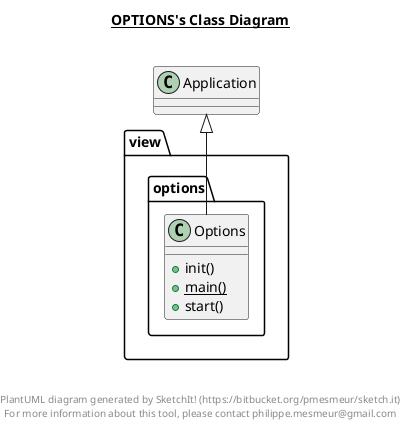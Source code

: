 @startuml

title __OPTIONS's Class Diagram__\n

  package view {
    package view.options {
      class Options {
          + init()
          {static} + main()
          + start()
      }
    }
  }
  

  Options -up-|> Application


right footer


PlantUML diagram generated by SketchIt! (https://bitbucket.org/pmesmeur/sketch.it)
For more information about this tool, please contact philippe.mesmeur@gmail.com
endfooter

@enduml
